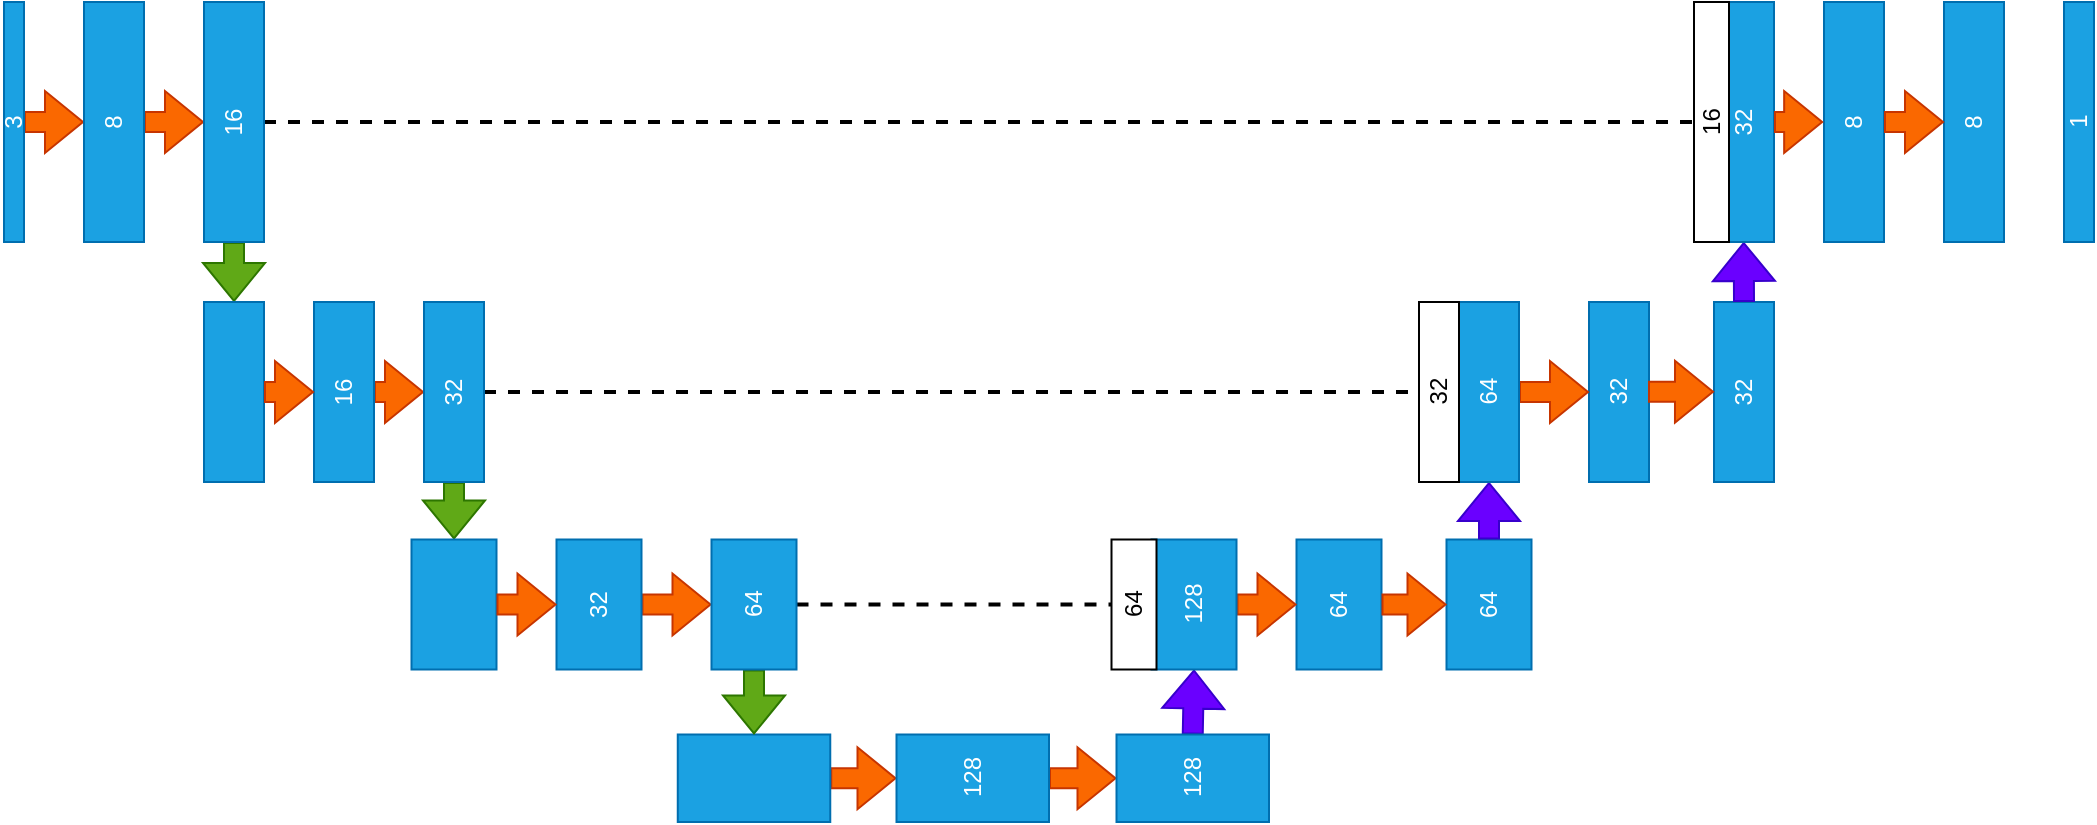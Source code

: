 <mxfile version="16.1.0" type="github">
  <diagram id="oSEPam-5N_MgBF8J4wym" name="Page-1">
    <mxGraphModel dx="1530" dy="855" grid="1" gridSize="10" guides="1" tooltips="1" connect="1" arrows="1" fold="1" page="1" pageScale="1" pageWidth="827" pageHeight="583" math="0" shadow="0">
      <root>
        <mxCell id="0" />
        <mxCell id="1" parent="0" />
        <mxCell id="hVWltW0Ck8g595AkQHXP-46" style="edgeStyle=orthogonalEdgeStyle;shape=flexArrow;rounded=0;orthogonalLoop=1;jettySize=auto;html=1;exitX=0.5;exitY=1;exitDx=0;exitDy=0;entryX=0.5;entryY=0;entryDx=0;entryDy=0;fillColor=#fa6800;strokeColor=#C73500;" edge="1" parent="1" source="hVWltW0Ck8g595AkQHXP-3" target="hVWltW0Ck8g595AkQHXP-4">
          <mxGeometry relative="1" as="geometry" />
        </mxCell>
        <mxCell id="hVWltW0Ck8g595AkQHXP-3" value="3" style="rounded=0;whiteSpace=wrap;html=1;rotation=-90;fillColor=#1ba1e2;strokeColor=#006EAF;fontColor=#ffffff;" vertex="1" parent="1">
          <mxGeometry x="-20" y="135" width="120" height="10" as="geometry" />
        </mxCell>
        <mxCell id="hVWltW0Ck8g595AkQHXP-47" style="edgeStyle=orthogonalEdgeStyle;shape=flexArrow;rounded=0;orthogonalLoop=1;jettySize=auto;html=1;exitX=0.5;exitY=1;exitDx=0;exitDy=0;entryX=0.5;entryY=0;entryDx=0;entryDy=0;fillColor=#fa6800;strokeColor=#C73500;" edge="1" parent="1" source="hVWltW0Ck8g595AkQHXP-4" target="hVWltW0Ck8g595AkQHXP-5">
          <mxGeometry relative="1" as="geometry" />
        </mxCell>
        <mxCell id="hVWltW0Ck8g595AkQHXP-4" value="8" style="rounded=0;whiteSpace=wrap;html=1;rotation=-90;fillColor=#1ba1e2;strokeColor=#006EAF;fontColor=#ffffff;" vertex="1" parent="1">
          <mxGeometry x="30" y="125" width="120" height="30" as="geometry" />
        </mxCell>
        <mxCell id="hVWltW0Ck8g595AkQHXP-24" style="edgeStyle=orthogonalEdgeStyle;shape=flexArrow;rounded=0;orthogonalLoop=1;jettySize=auto;html=1;exitX=0;exitY=0.5;exitDx=0;exitDy=0;fillColor=#60a917;strokeColor=#2D7600;entryX=1;entryY=0.5;entryDx=0;entryDy=0;" edge="1" parent="1" source="hVWltW0Ck8g595AkQHXP-5" target="hVWltW0Ck8g595AkQHXP-85">
          <mxGeometry relative="1" as="geometry">
            <mxPoint x="170" y="230" as="targetPoint" />
          </mxGeometry>
        </mxCell>
        <mxCell id="hVWltW0Ck8g595AkQHXP-79" style="edgeStyle=orthogonalEdgeStyle;rounded=0;orthogonalLoop=1;jettySize=auto;html=1;exitX=0.5;exitY=1;exitDx=0;exitDy=0;entryX=0.5;entryY=0;entryDx=0;entryDy=0;dashed=1;endArrow=none;endFill=0;strokeColor=default;strokeWidth=2;" edge="1" parent="1" source="hVWltW0Ck8g595AkQHXP-5" target="hVWltW0Ck8g595AkQHXP-72">
          <mxGeometry relative="1" as="geometry" />
        </mxCell>
        <mxCell id="hVWltW0Ck8g595AkQHXP-5" value="16" style="rounded=0;whiteSpace=wrap;html=1;rotation=-90;fillColor=#1ba1e2;strokeColor=#006EAF;fontColor=#ffffff;" vertex="1" parent="1">
          <mxGeometry x="90" y="125" width="120" height="30" as="geometry" />
        </mxCell>
        <mxCell id="hVWltW0Ck8g595AkQHXP-48" style="edgeStyle=orthogonalEdgeStyle;shape=flexArrow;rounded=0;orthogonalLoop=1;jettySize=auto;html=1;exitX=0.5;exitY=1;exitDx=0;exitDy=0;entryX=0.5;entryY=0;entryDx=0;entryDy=0;fillColor=#fa6800;strokeColor=#C73500;" edge="1" parent="1" source="hVWltW0Ck8g595AkQHXP-6" target="hVWltW0Ck8g595AkQHXP-7">
          <mxGeometry relative="1" as="geometry" />
        </mxCell>
        <mxCell id="hVWltW0Ck8g595AkQHXP-6" value="16" style="rounded=0;whiteSpace=wrap;html=1;rotation=-90;fillColor=#1ba1e2;strokeColor=#006EAF;fontColor=#ffffff;" vertex="1" parent="1">
          <mxGeometry x="160" y="260" width="90" height="30" as="geometry" />
        </mxCell>
        <mxCell id="hVWltW0Ck8g595AkQHXP-49" style="edgeStyle=orthogonalEdgeStyle;shape=flexArrow;rounded=0;orthogonalLoop=1;jettySize=auto;html=1;exitX=0.5;exitY=1;exitDx=0;exitDy=0;entryX=0.5;entryY=0;entryDx=0;entryDy=0;fillColor=#fa6800;strokeColor=#C73500;" edge="1" parent="1" source="hVWltW0Ck8g595AkQHXP-25" target="hVWltW0Ck8g595AkQHXP-38">
          <mxGeometry relative="1" as="geometry" />
        </mxCell>
        <mxCell id="hVWltW0Ck8g595AkQHXP-25" value="32" style="rounded=0;whiteSpace=wrap;html=1;rotation=-90;fillColor=#1ba1e2;strokeColor=#006EAF;fontColor=#ffffff;" vertex="1" parent="1">
          <mxGeometry x="300" y="360" width="65" height="42.5" as="geometry" />
        </mxCell>
        <mxCell id="hVWltW0Ck8g595AkQHXP-35" style="edgeStyle=orthogonalEdgeStyle;shape=flexArrow;rounded=0;orthogonalLoop=1;jettySize=auto;html=1;exitX=0;exitY=0.5;exitDx=0;exitDy=0;fillColor=#60a917;strokeColor=#2D7600;entryX=1;entryY=0.5;entryDx=0;entryDy=0;" edge="1" parent="1" source="hVWltW0Ck8g595AkQHXP-7" target="hVWltW0Ck8g595AkQHXP-88">
          <mxGeometry relative="1" as="geometry">
            <mxPoint x="270" y="350" as="targetPoint" />
          </mxGeometry>
        </mxCell>
        <mxCell id="hVWltW0Ck8g595AkQHXP-66" style="edgeStyle=orthogonalEdgeStyle;rounded=0;orthogonalLoop=1;jettySize=auto;html=1;exitX=0.5;exitY=1;exitDx=0;exitDy=0;entryX=0.5;entryY=0;entryDx=0;entryDy=0;dashed=1;endArrow=none;endFill=0;strokeColor=default;strokeWidth=2;" edge="1" parent="1" source="hVWltW0Ck8g595AkQHXP-7" target="hVWltW0Ck8g595AkQHXP-65">
          <mxGeometry relative="1" as="geometry" />
        </mxCell>
        <mxCell id="hVWltW0Ck8g595AkQHXP-7" value="32" style="rounded=0;whiteSpace=wrap;html=1;rotation=-90;fillColor=#1ba1e2;strokeColor=#006EAF;fontColor=#ffffff;" vertex="1" parent="1">
          <mxGeometry x="215" y="260" width="90" height="30" as="geometry" />
        </mxCell>
        <mxCell id="hVWltW0Ck8g595AkQHXP-52" style="edgeStyle=orthogonalEdgeStyle;shape=flexArrow;rounded=0;orthogonalLoop=1;jettySize=auto;html=1;exitX=0.5;exitY=1;exitDx=0;exitDy=0;entryX=0.5;entryY=0;entryDx=0;entryDy=0;fillColor=#fa6800;strokeColor=#C73500;" edge="1" parent="1" source="hVWltW0Ck8g595AkQHXP-37" target="hVWltW0Ck8g595AkQHXP-43">
          <mxGeometry relative="1" as="geometry" />
        </mxCell>
        <mxCell id="hVWltW0Ck8g595AkQHXP-37" value="" style="rounded=0;whiteSpace=wrap;html=1;rotation=-90;fillColor=#1ba1e2;strokeColor=#006EAF;fontColor=#ffffff;" vertex="1" parent="1">
          <mxGeometry x="388.13" y="430" width="43.75" height="76.25" as="geometry" />
        </mxCell>
        <mxCell id="hVWltW0Ck8g595AkQHXP-40" style="edgeStyle=orthogonalEdgeStyle;shape=flexArrow;rounded=0;orthogonalLoop=1;jettySize=auto;html=1;exitX=0;exitY=0.5;exitDx=0;exitDy=0;entryX=1;entryY=0.5;entryDx=0;entryDy=0;fillColor=#60a917;strokeColor=#2D7600;" edge="1" parent="1" source="hVWltW0Ck8g595AkQHXP-38" target="hVWltW0Ck8g595AkQHXP-37">
          <mxGeometry relative="1" as="geometry" />
        </mxCell>
        <mxCell id="hVWltW0Ck8g595AkQHXP-58" style="edgeStyle=orthogonalEdgeStyle;rounded=0;orthogonalLoop=1;jettySize=auto;html=1;exitX=0.5;exitY=1;exitDx=0;exitDy=0;strokeColor=default;endArrow=none;endFill=0;dashed=1;strokeWidth=2;entryX=0.5;entryY=0;entryDx=0;entryDy=0;" edge="1" parent="1" source="hVWltW0Ck8g595AkQHXP-38" target="hVWltW0Ck8g595AkQHXP-63">
          <mxGeometry relative="1" as="geometry">
            <mxPoint x="460" y="381" as="targetPoint" />
          </mxGeometry>
        </mxCell>
        <mxCell id="hVWltW0Ck8g595AkQHXP-38" value="64" style="rounded=0;whiteSpace=wrap;html=1;rotation=-90;fillColor=#1ba1e2;strokeColor=#006EAF;fontColor=#ffffff;" vertex="1" parent="1">
          <mxGeometry x="377.5" y="360" width="65" height="42.5" as="geometry" />
        </mxCell>
        <mxCell id="hVWltW0Ck8g595AkQHXP-53" style="edgeStyle=orthogonalEdgeStyle;shape=flexArrow;rounded=0;orthogonalLoop=1;jettySize=auto;html=1;exitX=0.5;exitY=1;exitDx=0;exitDy=0;entryX=0.5;entryY=0;entryDx=0;entryDy=0;fillColor=#fa6800;strokeColor=#C73500;" edge="1" parent="1" source="hVWltW0Ck8g595AkQHXP-43" target="hVWltW0Ck8g595AkQHXP-44">
          <mxGeometry relative="1" as="geometry" />
        </mxCell>
        <mxCell id="hVWltW0Ck8g595AkQHXP-43" value="128" style="rounded=0;whiteSpace=wrap;html=1;rotation=-90;fillColor=#1ba1e2;strokeColor=#006EAF;fontColor=#ffffff;" vertex="1" parent="1">
          <mxGeometry x="497.5" y="430" width="43.75" height="76.25" as="geometry" />
        </mxCell>
        <mxCell id="hVWltW0Ck8g595AkQHXP-56" style="edgeStyle=orthogonalEdgeStyle;shape=flexArrow;rounded=0;orthogonalLoop=1;jettySize=auto;html=1;exitX=1;exitY=0.5;exitDx=0;exitDy=0;entryX=0;entryY=0.5;entryDx=0;entryDy=0;fillColor=#6a00ff;strokeColor=#3700CC;" edge="1" parent="1" source="hVWltW0Ck8g595AkQHXP-44" target="hVWltW0Ck8g595AkQHXP-55">
          <mxGeometry relative="1" as="geometry" />
        </mxCell>
        <mxCell id="hVWltW0Ck8g595AkQHXP-44" value="128" style="rounded=0;whiteSpace=wrap;html=1;rotation=-90;fillColor=#1ba1e2;strokeColor=#006EAF;fontColor=#ffffff;" vertex="1" parent="1">
          <mxGeometry x="607.5" y="430" width="43.75" height="76.25" as="geometry" />
        </mxCell>
        <mxCell id="hVWltW0Ck8g595AkQHXP-54" value="64" style="rounded=0;whiteSpace=wrap;html=1;rotation=-90;fillColor=#1ba1e2;strokeColor=#006EAF;fontColor=#ffffff;" vertex="1" parent="1">
          <mxGeometry x="745" y="360" width="65" height="42.5" as="geometry" />
        </mxCell>
        <mxCell id="hVWltW0Ck8g595AkQHXP-59" value="32" style="rounded=0;whiteSpace=wrap;html=1;rotation=-90;fillColor=#1ba1e2;strokeColor=#006EAF;fontColor=#ffffff;" vertex="1" parent="1">
          <mxGeometry x="797.5" y="260" width="90" height="30" as="geometry" />
        </mxCell>
        <mxCell id="hVWltW0Ck8g595AkQHXP-68" style="edgeStyle=orthogonalEdgeStyle;shape=flexArrow;rounded=0;orthogonalLoop=1;jettySize=auto;html=1;exitX=0.5;exitY=1;exitDx=0;exitDy=0;entryX=0.5;entryY=0;entryDx=0;entryDy=0;fillColor=#fa6800;strokeColor=#C73500;" edge="1" parent="1" source="hVWltW0Ck8g595AkQHXP-60" target="hVWltW0Ck8g595AkQHXP-59">
          <mxGeometry relative="1" as="geometry">
            <mxPoint x="573.75" y="391.25" as="sourcePoint" />
            <mxPoint x="608.75" y="391.25" as="targetPoint" />
          </mxGeometry>
        </mxCell>
        <mxCell id="hVWltW0Ck8g595AkQHXP-70" style="edgeStyle=orthogonalEdgeStyle;shape=flexArrow;rounded=0;orthogonalLoop=1;jettySize=auto;html=1;entryX=0;entryY=0.5;entryDx=0;entryDy=0;fillColor=#6a00ff;strokeColor=#3700CC;exitX=1;exitY=0.5;exitDx=0;exitDy=0;" edge="1" parent="1" source="hVWltW0Ck8g595AkQHXP-54" target="hVWltW0Ck8g595AkQHXP-60">
          <mxGeometry relative="1" as="geometry">
            <mxPoint x="620" y="340" as="sourcePoint" />
            <mxPoint x="552.5" y="423.75" as="targetPoint" />
          </mxGeometry>
        </mxCell>
        <mxCell id="hVWltW0Ck8g595AkQHXP-73" value="8" style="rounded=0;whiteSpace=wrap;html=1;rotation=-90;fillColor=#1ba1e2;strokeColor=#006EAF;imageAspect=0;fontColor=#ffffff;" vertex="1" parent="1">
          <mxGeometry x="900" y="125" width="120" height="30" as="geometry" />
        </mxCell>
        <mxCell id="hVWltW0Ck8g595AkQHXP-81" value="64" style="rounded=0;whiteSpace=wrap;html=1;rotation=-90;fillColor=#1ba1e2;strokeColor=#006EAF;fontColor=#ffffff;" vertex="1" parent="1">
          <mxGeometry x="670" y="360" width="65" height="42.5" as="geometry" />
        </mxCell>
        <mxCell id="hVWltW0Ck8g595AkQHXP-83" style="edgeStyle=orthogonalEdgeStyle;shape=flexArrow;rounded=0;orthogonalLoop=1;jettySize=auto;html=1;exitX=0.5;exitY=1;exitDx=0;exitDy=0;fillColor=#fa6800;strokeColor=#C73500;entryX=0.5;entryY=0;entryDx=0;entryDy=0;" edge="1" parent="1" source="hVWltW0Ck8g595AkQHXP-55" target="hVWltW0Ck8g595AkQHXP-81">
          <mxGeometry relative="1" as="geometry">
            <mxPoint x="695" y="285" as="sourcePoint" />
            <mxPoint x="580" y="381" as="targetPoint" />
          </mxGeometry>
        </mxCell>
        <mxCell id="hVWltW0Ck8g595AkQHXP-84" style="edgeStyle=orthogonalEdgeStyle;shape=flexArrow;rounded=0;orthogonalLoop=1;jettySize=auto;html=1;fillColor=#fa6800;strokeColor=#C73500;entryX=0.5;entryY=0;entryDx=0;entryDy=0;exitX=0.5;exitY=1;exitDx=0;exitDy=0;" edge="1" parent="1" source="hVWltW0Ck8g595AkQHXP-81" target="hVWltW0Ck8g595AkQHXP-54">
          <mxGeometry relative="1" as="geometry">
            <mxPoint x="630" y="381" as="sourcePoint" />
            <mxPoint x="593.75" y="391.25" as="targetPoint" />
          </mxGeometry>
        </mxCell>
        <mxCell id="hVWltW0Ck8g595AkQHXP-85" value="" style="rounded=0;whiteSpace=wrap;html=1;rotation=-90;fillColor=#1ba1e2;strokeColor=#006EAF;fontColor=#ffffff;" vertex="1" parent="1">
          <mxGeometry x="105" y="260" width="90" height="30" as="geometry" />
        </mxCell>
        <mxCell id="hVWltW0Ck8g595AkQHXP-86" style="edgeStyle=orthogonalEdgeStyle;shape=flexArrow;rounded=0;orthogonalLoop=1;jettySize=auto;html=1;exitX=0.5;exitY=1;exitDx=0;exitDy=0;fillColor=#fa6800;strokeColor=#C73500;entryX=0.5;entryY=0;entryDx=0;entryDy=0;" edge="1" parent="1" source="hVWltW0Ck8g595AkQHXP-85" target="hVWltW0Ck8g595AkQHXP-6">
          <mxGeometry relative="1" as="geometry">
            <mxPoint x="180" y="340" as="sourcePoint" />
            <mxPoint x="180" y="275" as="targetPoint" />
          </mxGeometry>
        </mxCell>
        <mxCell id="hVWltW0Ck8g595AkQHXP-88" value="" style="rounded=0;whiteSpace=wrap;html=1;rotation=-90;fillColor=#1ba1e2;strokeColor=#006EAF;fontColor=#ffffff;" vertex="1" parent="1">
          <mxGeometry x="227.5" y="360" width="65" height="42.5" as="geometry" />
        </mxCell>
        <mxCell id="hVWltW0Ck8g595AkQHXP-89" style="edgeStyle=orthogonalEdgeStyle;shape=flexArrow;rounded=0;orthogonalLoop=1;jettySize=auto;html=1;exitX=0.5;exitY=1;exitDx=0;exitDy=0;fillColor=#fa6800;strokeColor=#C73500;entryX=0.5;entryY=0;entryDx=0;entryDy=0;" edge="1" parent="1" source="hVWltW0Ck8g595AkQHXP-88" target="hVWltW0Ck8g595AkQHXP-25">
          <mxGeometry relative="1" as="geometry">
            <mxPoint x="363.75" y="391.25" as="sourcePoint" />
            <mxPoint x="310" y="381" as="targetPoint" />
          </mxGeometry>
        </mxCell>
        <mxCell id="hVWltW0Ck8g595AkQHXP-90" value="32" style="rounded=0;whiteSpace=wrap;html=1;rotation=-90;fillColor=#1ba1e2;strokeColor=#006EAF;fontColor=#ffffff;" vertex="1" parent="1">
          <mxGeometry x="860" y="260" width="90" height="30" as="geometry" />
        </mxCell>
        <mxCell id="hVWltW0Ck8g595AkQHXP-92" style="edgeStyle=orthogonalEdgeStyle;shape=flexArrow;rounded=0;orthogonalLoop=1;jettySize=auto;html=1;exitX=0.5;exitY=1;exitDx=0;exitDy=0;fillColor=#fa6800;strokeColor=#C73500;entryX=0.5;entryY=0;entryDx=0;entryDy=0;" edge="1" parent="1" target="hVWltW0Ck8g595AkQHXP-90">
          <mxGeometry relative="1" as="geometry">
            <mxPoint x="857" y="274.87" as="sourcePoint" />
            <mxPoint x="880" y="275" as="targetPoint" />
          </mxGeometry>
        </mxCell>
        <mxCell id="hVWltW0Ck8g595AkQHXP-93" style="edgeStyle=orthogonalEdgeStyle;shape=flexArrow;rounded=0;orthogonalLoop=1;jettySize=auto;html=1;entryX=0;entryY=0.5;entryDx=0;entryDy=0;fillColor=#6a00ff;strokeColor=#3700CC;exitX=1;exitY=0.5;exitDx=0;exitDy=0;" edge="1" parent="1" source="hVWltW0Ck8g595AkQHXP-90">
          <mxGeometry relative="1" as="geometry">
            <mxPoint x="904.87" y="228.75" as="sourcePoint" />
            <mxPoint x="904.87" y="200" as="targetPoint" />
          </mxGeometry>
        </mxCell>
        <mxCell id="hVWltW0Ck8g595AkQHXP-94" value="" style="group" vertex="1" connectable="0" parent="1">
          <mxGeometry x="880" y="80" width="40" height="120" as="geometry" />
        </mxCell>
        <mxCell id="hVWltW0Ck8g595AkQHXP-72" value="32" style="rounded=0;whiteSpace=wrap;html=1;rotation=-90;fillColor=#1ba1e2;strokeColor=#006EAF;imageAspect=0;fontColor=#ffffff;" vertex="1" parent="hVWltW0Ck8g595AkQHXP-94">
          <mxGeometry x="-35" y="45" width="120" height="30" as="geometry" />
        </mxCell>
        <mxCell id="hVWltW0Ck8g595AkQHXP-80" value="16" style="rounded=0;whiteSpace=wrap;html=1;rotation=-90;imageAspect=0;" vertex="1" parent="hVWltW0Ck8g595AkQHXP-94">
          <mxGeometry x="-51.25" y="51.25" width="120" height="17.5" as="geometry" />
        </mxCell>
        <mxCell id="hVWltW0Ck8g595AkQHXP-95" style="edgeStyle=orthogonalEdgeStyle;shape=flexArrow;rounded=0;orthogonalLoop=1;jettySize=auto;html=1;exitX=0.5;exitY=1;exitDx=0;exitDy=0;fillColor=#fa6800;strokeColor=#C73500;entryX=0.5;entryY=-0.014;entryDx=0;entryDy=0;entryPerimeter=0;" edge="1" parent="1" source="hVWltW0Ck8g595AkQHXP-72" target="hVWltW0Ck8g595AkQHXP-73">
          <mxGeometry relative="1" as="geometry">
            <mxPoint x="951.74" y="240" as="sourcePoint" />
            <mxPoint x="950" y="140" as="targetPoint" />
            <Array as="points" />
          </mxGeometry>
        </mxCell>
        <mxCell id="hVWltW0Ck8g595AkQHXP-96" value="8" style="rounded=0;whiteSpace=wrap;html=1;rotation=-90;fillColor=#1ba1e2;strokeColor=#006EAF;imageAspect=0;fontColor=#ffffff;" vertex="1" parent="1">
          <mxGeometry x="960" y="125" width="120" height="30" as="geometry" />
        </mxCell>
        <mxCell id="hVWltW0Ck8g595AkQHXP-97" style="edgeStyle=orthogonalEdgeStyle;shape=flexArrow;rounded=0;orthogonalLoop=1;jettySize=auto;html=1;exitX=0.5;exitY=1;exitDx=0;exitDy=0;fillColor=#fa6800;strokeColor=#C73500;entryX=0.5;entryY=0;entryDx=0;entryDy=0;" edge="1" parent="1" source="hVWltW0Ck8g595AkQHXP-73" target="hVWltW0Ck8g595AkQHXP-96">
          <mxGeometry relative="1" as="geometry">
            <mxPoint x="990" y="139.87" as="sourcePoint" />
            <mxPoint x="1010" y="140" as="targetPoint" />
            <Array as="points" />
          </mxGeometry>
        </mxCell>
        <mxCell id="hVWltW0Ck8g595AkQHXP-98" value="1" style="rounded=0;whiteSpace=wrap;html=1;rotation=-90;fillColor=#1ba1e2;strokeColor=#006EAF;imageAspect=0;fontColor=#ffffff;" vertex="1" parent="1">
          <mxGeometry x="1012.5" y="132.5" width="120" height="15" as="geometry" />
        </mxCell>
        <mxCell id="hVWltW0Ck8g595AkQHXP-99" value="" style="group" vertex="1" connectable="0" parent="1">
          <mxGeometry x="742.5" y="230" width="50" height="90" as="geometry" />
        </mxCell>
        <mxCell id="hVWltW0Ck8g595AkQHXP-60" value="64" style="rounded=0;whiteSpace=wrap;html=1;rotation=-90;fillColor=#1ba1e2;strokeColor=#006EAF;fontColor=#ffffff;" vertex="1" parent="hVWltW0Ck8g595AkQHXP-99">
          <mxGeometry x="-10" y="30" width="90" height="30" as="geometry" />
        </mxCell>
        <mxCell id="hVWltW0Ck8g595AkQHXP-65" value="32" style="rounded=0;whiteSpace=wrap;html=1;rotation=-90;" vertex="1" parent="hVWltW0Ck8g595AkQHXP-99">
          <mxGeometry x="-35" y="35" width="90" height="20" as="geometry" />
        </mxCell>
        <mxCell id="hVWltW0Ck8g595AkQHXP-100" value="" style="group" vertex="1" connectable="0" parent="1">
          <mxGeometry x="588.75" y="348.75" width="62.5" height="65" as="geometry" />
        </mxCell>
        <mxCell id="hVWltW0Ck8g595AkQHXP-55" value="128" style="rounded=0;whiteSpace=wrap;html=1;rotation=-90;fillColor=#1ba1e2;strokeColor=#006EAF;fontColor=#ffffff;" vertex="1" parent="hVWltW0Ck8g595AkQHXP-100">
          <mxGeometry x="8.75" y="11.25" width="65" height="42.5" as="geometry" />
        </mxCell>
        <mxCell id="hVWltW0Ck8g595AkQHXP-63" value="64" style="rounded=0;whiteSpace=wrap;html=1;rotation=-90;" vertex="1" parent="hVWltW0Ck8g595AkQHXP-100">
          <mxGeometry x="-21.25" y="21.25" width="65" height="22.5" as="geometry" />
        </mxCell>
      </root>
    </mxGraphModel>
  </diagram>
</mxfile>
